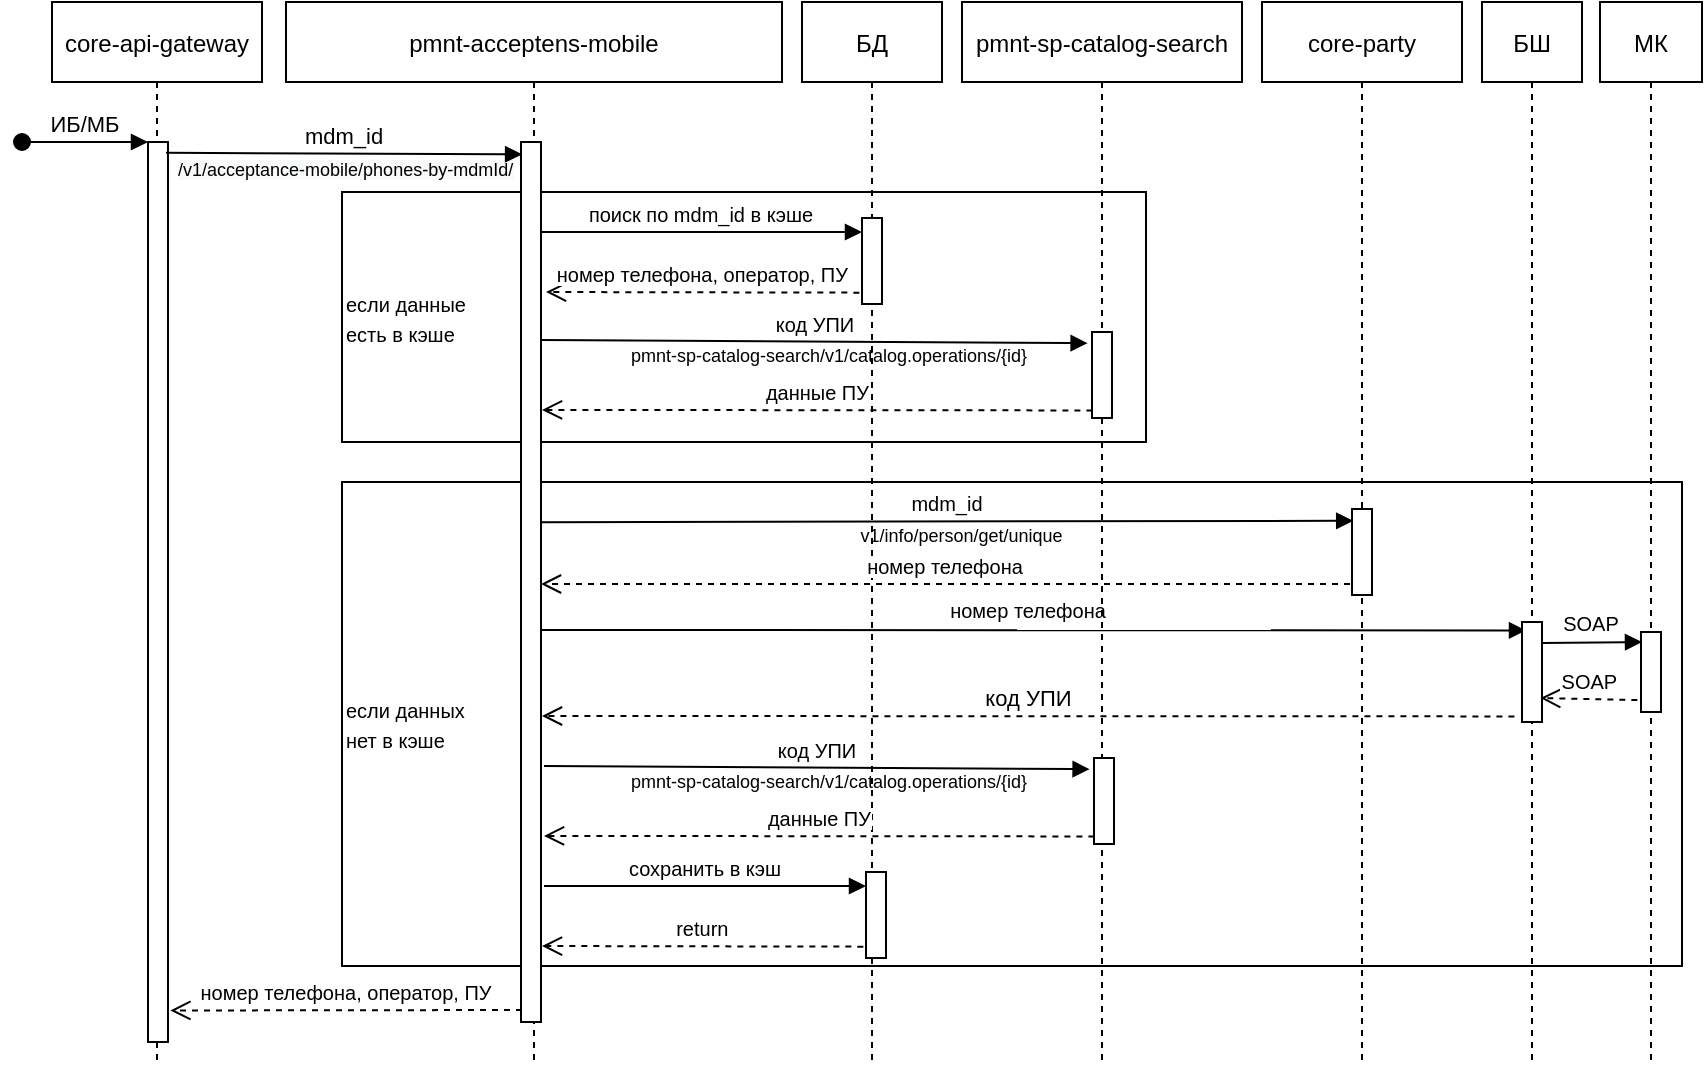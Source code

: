 <mxfile version="15.5.9" type="github">
  <diagram id="kgpKYQtTHZ0yAKxKKP6v" name="Page-1">
    <mxGraphModel dx="1888" dy="521" grid="1" gridSize="10" guides="1" tooltips="1" connect="1" arrows="1" fold="1" page="1" pageScale="1" pageWidth="850" pageHeight="1100" math="0" shadow="0">
      <root>
        <mxCell id="0" />
        <mxCell id="1" parent="0" />
        <mxCell id="2X8ocmBGrffsRyVZczDk-34" value="&lt;font style=&quot;font-size: 10px&quot;&gt;если данных&lt;br&gt;нет в кэше&lt;/font&gt;" style="rounded=0;whiteSpace=wrap;html=1;align=left;" parent="1" vertex="1">
          <mxGeometry x="-680" y="260" width="670" height="242" as="geometry" />
        </mxCell>
        <mxCell id="3nuBFxr9cyL0pnOWT2aG-1" value="core-api-gateway" style="shape=umlLifeline;perimeter=lifelinePerimeter;container=1;collapsible=0;recursiveResize=0;rounded=0;shadow=0;strokeWidth=1;" parent="1" vertex="1">
          <mxGeometry x="-825" y="20" width="105" height="530" as="geometry" />
        </mxCell>
        <mxCell id="3nuBFxr9cyL0pnOWT2aG-2" value="" style="points=[];perimeter=orthogonalPerimeter;rounded=0;shadow=0;strokeWidth=1;" parent="3nuBFxr9cyL0pnOWT2aG-1" vertex="1">
          <mxGeometry x="48" y="70" width="10" height="450" as="geometry" />
        </mxCell>
        <mxCell id="3nuBFxr9cyL0pnOWT2aG-3" value="ИБ/МБ" style="verticalAlign=bottom;startArrow=oval;endArrow=block;startSize=8;shadow=0;strokeWidth=1;" parent="3nuBFxr9cyL0pnOWT2aG-1" target="3nuBFxr9cyL0pnOWT2aG-2" edge="1">
          <mxGeometry relative="1" as="geometry">
            <mxPoint x="-15" y="70" as="sourcePoint" />
          </mxGeometry>
        </mxCell>
        <mxCell id="dd9beqFMhDLrq-Xvyk_Y-9" value="&lt;span style=&quot;color: rgb(0 , 0 , 0) ; font-family: &amp;#34;helvetica&amp;#34; ; font-size: 9px ; font-style: normal ; font-weight: 400 ; letter-spacing: normal ; text-align: center ; text-indent: 0px ; text-transform: none ; word-spacing: 0px ; background-color: rgb(248 , 249 , 250) ; display: inline ; float: none&quot;&gt;/v1/acceptance-mobile/phones-by-mdmId/&lt;/span&gt;" style="text;whiteSpace=wrap;html=1;fontSize=9;" vertex="1" parent="3nuBFxr9cyL0pnOWT2aG-1">
          <mxGeometry x="61" y="72" width="170" height="30" as="geometry" />
        </mxCell>
        <mxCell id="3nuBFxr9cyL0pnOWT2aG-5" value="pmnt-acceptens-mobile" style="shape=umlLifeline;perimeter=lifelinePerimeter;container=1;collapsible=0;recursiveResize=0;rounded=0;shadow=0;strokeWidth=1;" parent="1" vertex="1">
          <mxGeometry x="-708" y="20" width="248" height="530" as="geometry" />
        </mxCell>
        <mxCell id="2X8ocmBGrffsRyVZczDk-13" value="&lt;font style=&quot;font-size: 10px&quot;&gt;если данные &lt;br&gt;есть в кэше&lt;/font&gt;" style="rounded=0;whiteSpace=wrap;html=1;align=left;" parent="3nuBFxr9cyL0pnOWT2aG-5" vertex="1">
          <mxGeometry x="28" y="95" width="402" height="125" as="geometry" />
        </mxCell>
        <mxCell id="3nuBFxr9cyL0pnOWT2aG-6" value="" style="points=[];perimeter=orthogonalPerimeter;rounded=0;shadow=0;strokeWidth=1;" parent="3nuBFxr9cyL0pnOWT2aG-5" vertex="1">
          <mxGeometry x="117.5" y="70" width="10" height="440" as="geometry" />
        </mxCell>
        <mxCell id="2X8ocmBGrffsRyVZczDk-21" value="mdm_id" style="verticalAlign=bottom;endArrow=block;shadow=0;strokeWidth=1;entryX=0.06;entryY=0.137;entryDx=0;entryDy=0;entryPerimeter=0;fontSize=10;" parent="3nuBFxr9cyL0pnOWT2aG-5" edge="1" target="dd9beqFMhDLrq-Xvyk_Y-15">
          <mxGeometry relative="1" as="geometry">
            <mxPoint x="127.5" y="260.08" as="sourcePoint" />
            <mxPoint x="527.5" y="260" as="targetPoint" />
          </mxGeometry>
        </mxCell>
        <mxCell id="dd9beqFMhDLrq-Xvyk_Y-4" value="&lt;span style=&quot;background-color: rgb(255 , 255 , 255)&quot;&gt;&lt;font style=&quot;font-size: 9px&quot;&gt;pmnt-sp-catalog-search/v1/catalog.operations/{id}&lt;/font&gt;&lt;/span&gt;" style="text;html=1;resizable=0;autosize=1;align=center;verticalAlign=middle;points=[];fillColor=none;strokeColor=none;rounded=0;fontSize=9;" vertex="1" parent="3nuBFxr9cyL0pnOWT2aG-5">
          <mxGeometry x="166" y="167" width="210" height="20" as="geometry" />
        </mxCell>
        <mxCell id="2X8ocmBGrffsRyVZczDk-26" value="номер телефона" style="verticalAlign=bottom;endArrow=block;shadow=0;strokeWidth=1;entryX=0.2;entryY=0.204;entryDx=0;entryDy=0;entryPerimeter=0;fontSize=10;" parent="3nuBFxr9cyL0pnOWT2aG-5" edge="1">
          <mxGeometry x="-0.012" y="1" relative="1" as="geometry">
            <mxPoint x="127.5" y="314" as="sourcePoint" />
            <mxPoint x="620" y="314.2" as="targetPoint" />
            <mxPoint as="offset" />
          </mxGeometry>
        </mxCell>
        <mxCell id="dd9beqFMhDLrq-Xvyk_Y-21" value="&lt;span style=&quot;background-color: rgb(255 , 255 , 255)&quot;&gt;&lt;font style=&quot;font-size: 9px&quot;&gt;pmnt-sp-catalog-search/v1/catalog.operations/{id}&lt;/font&gt;&lt;/span&gt;" style="text;html=1;resizable=0;autosize=1;align=center;verticalAlign=middle;points=[];fillColor=none;strokeColor=none;rounded=0;fontSize=9;" vertex="1" parent="3nuBFxr9cyL0pnOWT2aG-5">
          <mxGeometry x="166" y="380" width="210" height="20" as="geometry" />
        </mxCell>
        <mxCell id="3nuBFxr9cyL0pnOWT2aG-8" value="mdm_id" style="verticalAlign=bottom;endArrow=block;shadow=0;strokeWidth=1;entryX=0.055;entryY=0.014;entryDx=0;entryDy=0;entryPerimeter=0;exitX=0.9;exitY=0.012;exitDx=0;exitDy=0;exitPerimeter=0;" parent="1" target="3nuBFxr9cyL0pnOWT2aG-6" edge="1" source="3nuBFxr9cyL0pnOWT2aG-2">
          <mxGeometry relative="1" as="geometry">
            <mxPoint x="-760" y="96" as="sourcePoint" />
            <mxPoint x="-660" y="96" as="targetPoint" />
          </mxGeometry>
        </mxCell>
        <mxCell id="3nuBFxr9cyL0pnOWT2aG-9" value="код УПИ" style="verticalAlign=bottom;endArrow=block;shadow=0;strokeWidth=1;entryX=-0.22;entryY=0.13;entryDx=0;entryDy=0;entryPerimeter=0;fontSize=10;" parent="1" target="2X8ocmBGrffsRyVZczDk-19" edge="1">
          <mxGeometry relative="1" as="geometry">
            <mxPoint x="-580" y="189" as="sourcePoint" />
            <mxPoint x="-250" y="191" as="targetPoint" />
          </mxGeometry>
        </mxCell>
        <mxCell id="3nuBFxr9cyL0pnOWT2aG-10" value="данные ПУ" style="verticalAlign=bottom;endArrow=open;dashed=1;endSize=8;shadow=0;strokeWidth=1;exitX=0.02;exitY=0.912;exitDx=0;exitDy=0;exitPerimeter=0;fontSize=10;" parent="1" edge="1" source="2X8ocmBGrffsRyVZczDk-19">
          <mxGeometry relative="1" as="geometry">
            <mxPoint x="-580" y="223.97" as="targetPoint" />
            <mxPoint x="-260" y="224" as="sourcePoint" />
          </mxGeometry>
        </mxCell>
        <mxCell id="2X8ocmBGrffsRyVZczDk-1" value="поиск по mdm_id в кэше" style="verticalAlign=bottom;endArrow=block;shadow=0;strokeWidth=1;fontSize=10;" parent="1" edge="1">
          <mxGeometry relative="1" as="geometry">
            <mxPoint x="-581" y="135" as="sourcePoint" />
            <mxPoint x="-420" y="135" as="targetPoint" />
          </mxGeometry>
        </mxCell>
        <mxCell id="2X8ocmBGrffsRyVZczDk-6" value="БШ" style="shape=umlLifeline;perimeter=lifelinePerimeter;container=1;collapsible=0;recursiveResize=0;rounded=0;shadow=0;strokeWidth=1;" parent="1" vertex="1">
          <mxGeometry x="-110" y="20" width="50" height="530" as="geometry" />
        </mxCell>
        <mxCell id="2X8ocmBGrffsRyVZczDk-25" value="" style="points=[];perimeter=orthogonalPerimeter;rounded=0;shadow=0;strokeWidth=1;" parent="2X8ocmBGrffsRyVZczDk-6" vertex="1">
          <mxGeometry x="20" y="310" width="10" height="50" as="geometry" />
        </mxCell>
        <mxCell id="2X8ocmBGrffsRyVZczDk-27" value="SOAP" style="verticalAlign=bottom;endArrow=block;shadow=0;strokeWidth=1;fontSize=10;" parent="2X8ocmBGrffsRyVZczDk-6" edge="1">
          <mxGeometry x="-0.012" y="1" relative="1" as="geometry">
            <mxPoint x="30" y="320.5" as="sourcePoint" />
            <mxPoint x="80" y="320" as="targetPoint" />
            <mxPoint as="offset" />
          </mxGeometry>
        </mxCell>
        <mxCell id="2X8ocmBGrffsRyVZczDk-8" value="МК" style="shape=umlLifeline;perimeter=lifelinePerimeter;container=1;collapsible=0;recursiveResize=0;rounded=0;shadow=0;strokeWidth=1;" parent="1" vertex="1">
          <mxGeometry x="-51" y="20" width="51" height="530" as="geometry" />
        </mxCell>
        <mxCell id="2X8ocmBGrffsRyVZczDk-29" value="" style="points=[];perimeter=orthogonalPerimeter;rounded=0;shadow=0;strokeWidth=1;" parent="2X8ocmBGrffsRyVZczDk-8" vertex="1">
          <mxGeometry x="20.5" y="315" width="10" height="40" as="geometry" />
        </mxCell>
        <mxCell id="2X8ocmBGrffsRyVZczDk-10" value="номер телефона, оператор, ПУ" style="verticalAlign=bottom;endArrow=open;dashed=1;endSize=8;exitX=-0.133;exitY=0.844;shadow=0;strokeWidth=1;exitDx=0;exitDy=0;exitPerimeter=0;fontSize=10;" parent="1" edge="1">
          <mxGeometry relative="1" as="geometry">
            <mxPoint x="-578" y="165" as="targetPoint" />
            <mxPoint x="-421.33" y="165.32" as="sourcePoint" />
          </mxGeometry>
        </mxCell>
        <mxCell id="3nuBFxr9cyL0pnOWT2aG-7" value="номер телефона, оператор, ПУ" style="verticalAlign=bottom;endArrow=open;dashed=1;endSize=8;shadow=0;strokeWidth=1;entryX=1.12;entryY=0.965;entryDx=0;entryDy=0;entryPerimeter=0;fontSize=10;" parent="1" edge="1" target="3nuBFxr9cyL0pnOWT2aG-2">
          <mxGeometry relative="1" as="geometry">
            <mxPoint x="-770" y="480.0" as="targetPoint" />
            <mxPoint x="-590" y="524" as="sourcePoint" />
          </mxGeometry>
        </mxCell>
        <mxCell id="2X8ocmBGrffsRyVZczDk-2" value="БД" style="shape=umlLifeline;perimeter=lifelinePerimeter;container=1;collapsible=0;recursiveResize=0;rounded=0;shadow=0;strokeWidth=1;" parent="1" vertex="1">
          <mxGeometry x="-450" y="20" width="70" height="530" as="geometry" />
        </mxCell>
        <mxCell id="dd9beqFMhDLrq-Xvyk_Y-12" value="" style="points=[];perimeter=orthogonalPerimeter;rounded=0;shadow=0;strokeWidth=1;" vertex="1" parent="2X8ocmBGrffsRyVZczDk-2">
          <mxGeometry x="30" y="108" width="10" height="43" as="geometry" />
        </mxCell>
        <mxCell id="dd9beqFMhDLrq-Xvyk_Y-16" value="&amp;nbsp;v1/info/person/get/unique" style="text;html=1;resizable=0;autosize=1;align=center;verticalAlign=middle;points=[];fillColor=none;strokeColor=none;rounded=0;fontSize=9;" vertex="1" parent="2X8ocmBGrffsRyVZczDk-2">
          <mxGeometry x="18" y="257" width="120" height="20" as="geometry" />
        </mxCell>
        <mxCell id="2X8ocmBGrffsRyVZczDk-30" value="код УПИ" style="verticalAlign=bottom;endArrow=open;dashed=1;endSize=8;shadow=0;strokeWidth=1;" parent="2X8ocmBGrffsRyVZczDk-2" edge="1">
          <mxGeometry relative="1" as="geometry">
            <mxPoint x="-130" y="357" as="targetPoint" />
            <mxPoint x="356.22" y="357.2" as="sourcePoint" />
          </mxGeometry>
        </mxCell>
        <mxCell id="2X8ocmBGrffsRyVZczDk-11" value="pmnt-sp-catalog-search" style="shape=umlLifeline;perimeter=lifelinePerimeter;container=1;collapsible=0;recursiveResize=0;rounded=0;shadow=0;strokeWidth=1;" parent="1" vertex="1">
          <mxGeometry x="-370" y="20" width="140" height="530" as="geometry" />
        </mxCell>
        <mxCell id="2X8ocmBGrffsRyVZczDk-19" value="" style="points=[];perimeter=orthogonalPerimeter;rounded=0;shadow=0;strokeWidth=1;" parent="2X8ocmBGrffsRyVZczDk-11" vertex="1">
          <mxGeometry x="65" y="165" width="10" height="43" as="geometry" />
        </mxCell>
        <mxCell id="2X8ocmBGrffsRyVZczDk-22" value="номер телефона" style="verticalAlign=bottom;endArrow=open;dashed=1;endSize=8;shadow=0;strokeWidth=1;fontSize=10;" parent="2X8ocmBGrffsRyVZczDk-11" edge="1">
          <mxGeometry relative="1" as="geometry">
            <mxPoint x="-210.5" y="291" as="targetPoint" />
            <mxPoint x="194" y="291" as="sourcePoint" />
          </mxGeometry>
        </mxCell>
        <mxCell id="2X8ocmBGrffsRyVZczDk-4" value="core-party" style="shape=umlLifeline;perimeter=lifelinePerimeter;container=1;collapsible=0;recursiveResize=0;rounded=0;shadow=0;strokeWidth=1;" parent="1" vertex="1">
          <mxGeometry x="-220" y="20" width="100" height="530" as="geometry" />
        </mxCell>
        <mxCell id="2X8ocmBGrffsRyVZczDk-28" value="SOAP" style="verticalAlign=bottom;endArrow=open;dashed=1;endSize=8;shadow=0;strokeWidth=1;exitX=-0.133;exitY=0.922;exitDx=0;exitDy=0;exitPerimeter=0;entryX=0.92;entryY=0.7;entryDx=0;entryDy=0;entryPerimeter=0;fontSize=10;" parent="2X8ocmBGrffsRyVZczDk-4" edge="1">
          <mxGeometry relative="1" as="geometry">
            <mxPoint x="139.2" y="348" as="targetPoint" />
            <mxPoint x="187.67" y="349" as="sourcePoint" />
          </mxGeometry>
        </mxCell>
        <mxCell id="dd9beqFMhDLrq-Xvyk_Y-15" value="" style="points=[];perimeter=orthogonalPerimeter;rounded=0;shadow=0;strokeWidth=1;" vertex="1" parent="2X8ocmBGrffsRyVZczDk-4">
          <mxGeometry x="45" y="253.5" width="10" height="43" as="geometry" />
        </mxCell>
        <mxCell id="dd9beqFMhDLrq-Xvyk_Y-18" value="код УПИ" style="verticalAlign=bottom;endArrow=block;shadow=0;strokeWidth=1;entryX=-0.22;entryY=0.13;entryDx=0;entryDy=0;entryPerimeter=0;fontSize=10;" edge="1" parent="1" target="dd9beqFMhDLrq-Xvyk_Y-20">
          <mxGeometry relative="1" as="geometry">
            <mxPoint x="-579" y="402" as="sourcePoint" />
            <mxPoint x="-249" y="404" as="targetPoint" />
          </mxGeometry>
        </mxCell>
        <mxCell id="dd9beqFMhDLrq-Xvyk_Y-19" value="данные ПУ" style="verticalAlign=bottom;endArrow=open;dashed=1;endSize=8;shadow=0;strokeWidth=1;exitX=0.02;exitY=0.912;exitDx=0;exitDy=0;exitPerimeter=0;fontSize=10;" edge="1" parent="1" source="dd9beqFMhDLrq-Xvyk_Y-20">
          <mxGeometry relative="1" as="geometry">
            <mxPoint x="-579" y="436.97" as="targetPoint" />
            <mxPoint x="-259" y="437" as="sourcePoint" />
          </mxGeometry>
        </mxCell>
        <mxCell id="dd9beqFMhDLrq-Xvyk_Y-20" value="" style="points=[];perimeter=orthogonalPerimeter;rounded=0;shadow=0;strokeWidth=1;" vertex="1" parent="1">
          <mxGeometry x="-304" y="398" width="10" height="43" as="geometry" />
        </mxCell>
        <mxCell id="dd9beqFMhDLrq-Xvyk_Y-22" value="сохранить в кэш" style="verticalAlign=bottom;endArrow=block;shadow=0;strokeWidth=1;fontSize=10;" edge="1" parent="1">
          <mxGeometry relative="1" as="geometry">
            <mxPoint x="-579" y="462" as="sourcePoint" />
            <mxPoint x="-418" y="462" as="targetPoint" />
          </mxGeometry>
        </mxCell>
        <mxCell id="dd9beqFMhDLrq-Xvyk_Y-23" value="return" style="verticalAlign=bottom;endArrow=open;dashed=1;endSize=8;exitX=-0.133;exitY=0.844;shadow=0;strokeWidth=1;exitDx=0;exitDy=0;exitPerimeter=0;fontSize=10;" edge="1" parent="1">
          <mxGeometry relative="1" as="geometry">
            <mxPoint x="-580" y="492" as="targetPoint" />
            <mxPoint x="-419.33" y="492.32" as="sourcePoint" />
          </mxGeometry>
        </mxCell>
        <mxCell id="dd9beqFMhDLrq-Xvyk_Y-24" value="" style="points=[];perimeter=orthogonalPerimeter;rounded=0;shadow=0;strokeWidth=1;" vertex="1" parent="1">
          <mxGeometry x="-418" y="455" width="10" height="43" as="geometry" />
        </mxCell>
      </root>
    </mxGraphModel>
  </diagram>
</mxfile>
